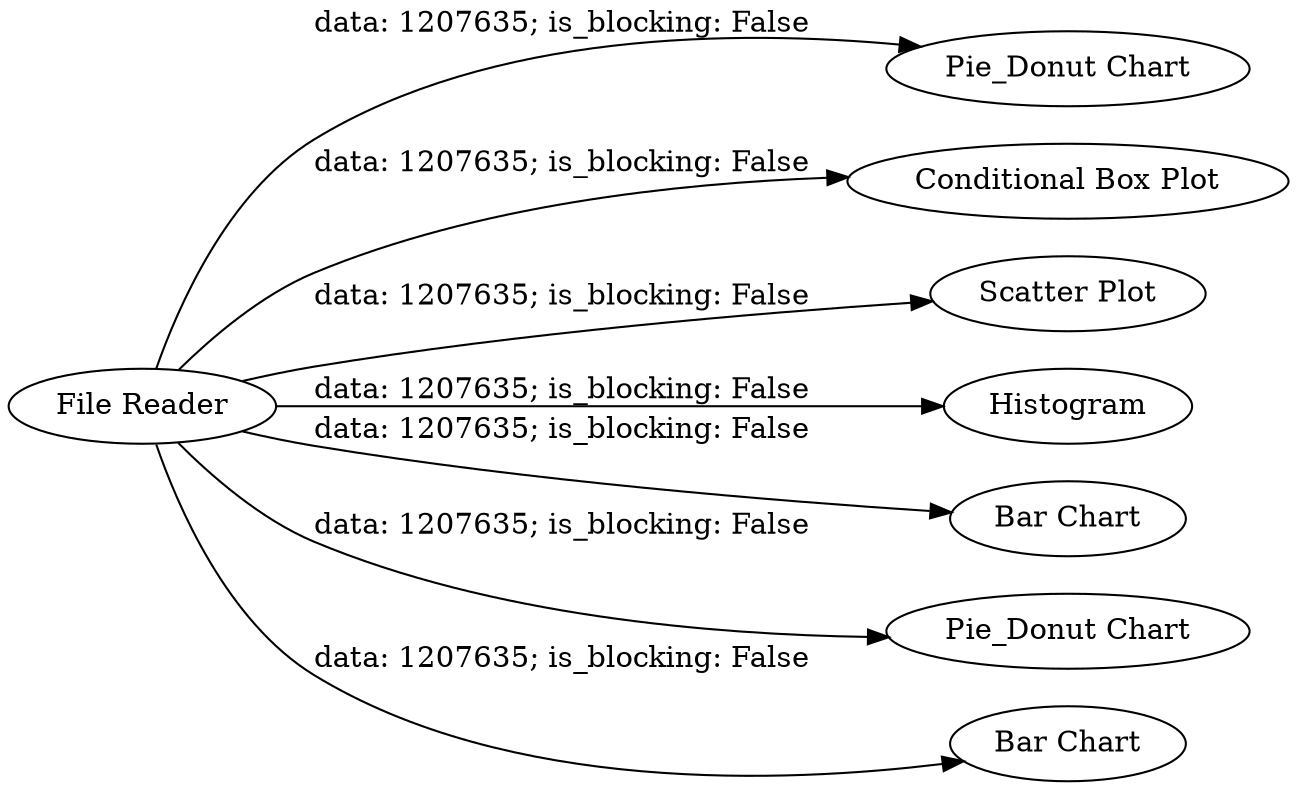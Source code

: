 digraph {
	"-3267223304486512047_1" [label="File Reader"]
	"-3267223304486512047_2" [label="Pie_Donut Chart"]
	"-3267223304486512047_9" [label="Conditional Box Plot"]
	"-3267223304486512047_8" [label="Scatter Plot"]
	"-3267223304486512047_7" [label=Histogram]
	"-3267223304486512047_5" [label="Bar Chart"]
	"-3267223304486512047_3" [label="Pie_Donut Chart"]
	"-3267223304486512047_4" [label="Bar Chart"]
	"-3267223304486512047_1" -> "-3267223304486512047_4" [label="data: 1207635; is_blocking: False"]
	"-3267223304486512047_1" -> "-3267223304486512047_3" [label="data: 1207635; is_blocking: False"]
	"-3267223304486512047_1" -> "-3267223304486512047_5" [label="data: 1207635; is_blocking: False"]
	"-3267223304486512047_1" -> "-3267223304486512047_2" [label="data: 1207635; is_blocking: False"]
	"-3267223304486512047_1" -> "-3267223304486512047_9" [label="data: 1207635; is_blocking: False"]
	"-3267223304486512047_1" -> "-3267223304486512047_7" [label="data: 1207635; is_blocking: False"]
	"-3267223304486512047_1" -> "-3267223304486512047_8" [label="data: 1207635; is_blocking: False"]
	rankdir=LR
}
